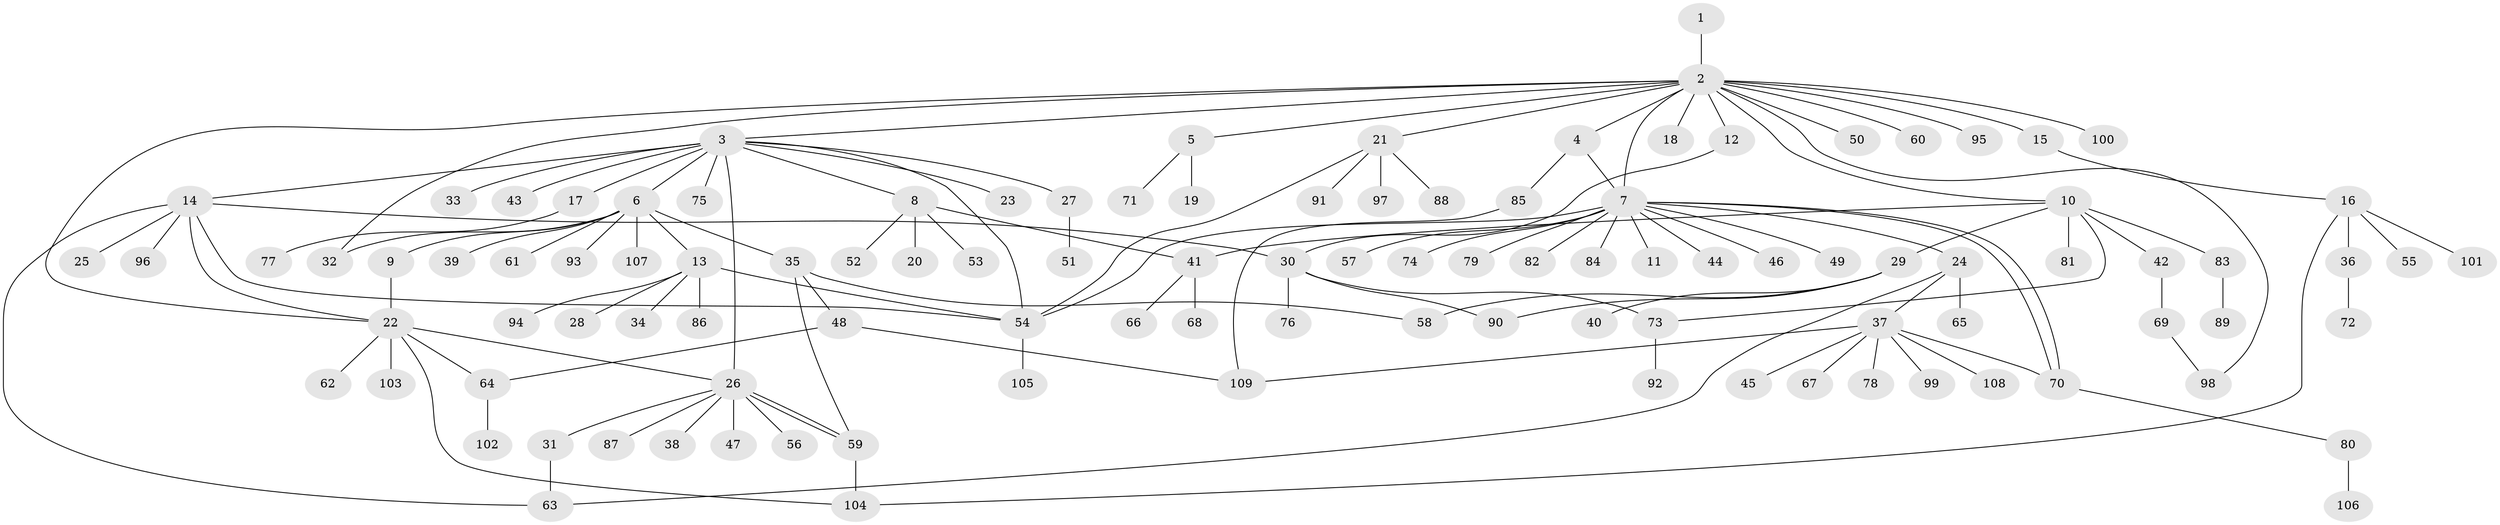 // Generated by graph-tools (version 1.1) at 2025/14/03/09/25 04:14:30]
// undirected, 109 vertices, 134 edges
graph export_dot {
graph [start="1"]
  node [color=gray90,style=filled];
  1;
  2;
  3;
  4;
  5;
  6;
  7;
  8;
  9;
  10;
  11;
  12;
  13;
  14;
  15;
  16;
  17;
  18;
  19;
  20;
  21;
  22;
  23;
  24;
  25;
  26;
  27;
  28;
  29;
  30;
  31;
  32;
  33;
  34;
  35;
  36;
  37;
  38;
  39;
  40;
  41;
  42;
  43;
  44;
  45;
  46;
  47;
  48;
  49;
  50;
  51;
  52;
  53;
  54;
  55;
  56;
  57;
  58;
  59;
  60;
  61;
  62;
  63;
  64;
  65;
  66;
  67;
  68;
  69;
  70;
  71;
  72;
  73;
  74;
  75;
  76;
  77;
  78;
  79;
  80;
  81;
  82;
  83;
  84;
  85;
  86;
  87;
  88;
  89;
  90;
  91;
  92;
  93;
  94;
  95;
  96;
  97;
  98;
  99;
  100;
  101;
  102;
  103;
  104;
  105;
  106;
  107;
  108;
  109;
  1 -- 2;
  2 -- 3;
  2 -- 4;
  2 -- 5;
  2 -- 7;
  2 -- 10;
  2 -- 12;
  2 -- 15;
  2 -- 18;
  2 -- 21;
  2 -- 22;
  2 -- 32;
  2 -- 50;
  2 -- 60;
  2 -- 95;
  2 -- 98;
  2 -- 100;
  3 -- 6;
  3 -- 8;
  3 -- 14;
  3 -- 17;
  3 -- 23;
  3 -- 26;
  3 -- 27;
  3 -- 33;
  3 -- 43;
  3 -- 54;
  3 -- 75;
  4 -- 7;
  4 -- 85;
  5 -- 19;
  5 -- 71;
  6 -- 9;
  6 -- 13;
  6 -- 32;
  6 -- 35;
  6 -- 39;
  6 -- 61;
  6 -- 93;
  6 -- 107;
  7 -- 11;
  7 -- 24;
  7 -- 44;
  7 -- 46;
  7 -- 49;
  7 -- 54;
  7 -- 57;
  7 -- 70;
  7 -- 70;
  7 -- 74;
  7 -- 79;
  7 -- 82;
  7 -- 84;
  8 -- 20;
  8 -- 41;
  8 -- 52;
  8 -- 53;
  9 -- 22;
  10 -- 29;
  10 -- 41;
  10 -- 42;
  10 -- 73;
  10 -- 81;
  10 -- 83;
  12 -- 30;
  13 -- 28;
  13 -- 34;
  13 -- 54;
  13 -- 86;
  13 -- 94;
  14 -- 22;
  14 -- 25;
  14 -- 30;
  14 -- 54;
  14 -- 63;
  14 -- 96;
  15 -- 16;
  16 -- 36;
  16 -- 55;
  16 -- 101;
  16 -- 104;
  17 -- 77;
  21 -- 54;
  21 -- 88;
  21 -- 91;
  21 -- 97;
  22 -- 26;
  22 -- 62;
  22 -- 64;
  22 -- 103;
  22 -- 104;
  24 -- 37;
  24 -- 63;
  24 -- 65;
  26 -- 31;
  26 -- 38;
  26 -- 47;
  26 -- 56;
  26 -- 59;
  26 -- 59;
  26 -- 87;
  27 -- 51;
  29 -- 40;
  29 -- 58;
  29 -- 90;
  30 -- 73;
  30 -- 76;
  30 -- 90;
  31 -- 63;
  35 -- 48;
  35 -- 58;
  35 -- 59;
  36 -- 72;
  37 -- 45;
  37 -- 67;
  37 -- 70;
  37 -- 78;
  37 -- 99;
  37 -- 108;
  37 -- 109;
  41 -- 66;
  41 -- 68;
  42 -- 69;
  48 -- 64;
  48 -- 109;
  54 -- 105;
  59 -- 104;
  64 -- 102;
  69 -- 98;
  70 -- 80;
  73 -- 92;
  80 -- 106;
  83 -- 89;
  85 -- 109;
}
